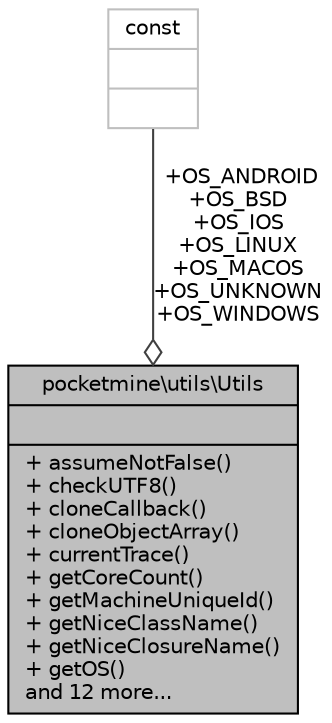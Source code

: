 digraph "pocketmine\utils\Utils"
{
 // INTERACTIVE_SVG=YES
 // LATEX_PDF_SIZE
  edge [fontname="Helvetica",fontsize="10",labelfontname="Helvetica",labelfontsize="10"];
  node [fontname="Helvetica",fontsize="10",shape=record];
  Node1 [label="{pocketmine\\utils\\Utils\n||+ assumeNotFalse()\l+ checkUTF8()\l+ cloneCallback()\l+ cloneObjectArray()\l+ currentTrace()\l+ getCoreCount()\l+ getMachineUniqueId()\l+ getNiceClassName()\l+ getNiceClosureName()\l+ getOS()\land 12 more...\l}",height=0.2,width=0.4,color="black", fillcolor="grey75", style="filled", fontcolor="black",tooltip=" "];
  Node2 -> Node1 [color="grey25",fontsize="10",style="solid",label=" +OS_ANDROID\n+OS_BSD\n+OS_IOS\n+OS_LINUX\n+OS_MACOS\n+OS_UNKNOWN\n+OS_WINDOWS" ,arrowhead="odiamond",fontname="Helvetica"];
  Node2 [label="{const\n||}",height=0.2,width=0.4,color="grey75", fillcolor="white", style="filled",tooltip=" "];
}
